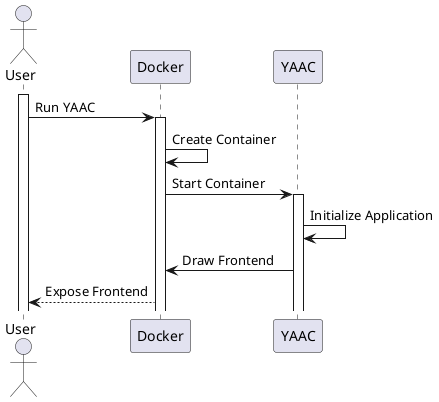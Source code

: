 @startuml Starting_YAAC

Actor User as user
Participant "Docker" as docker
Participant "YAAC" as app

activate user
user -> docker ++: Run YAAC
docker -> docker: Create Container
docker -> app ++: Start Container
app -> app: Initialize Application
app -> docker: Draw Frontend
docker --> user: Expose Frontend

@enduml
